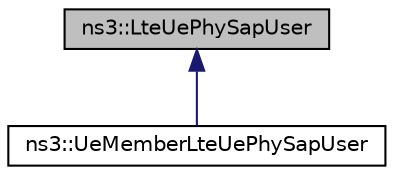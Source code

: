 digraph "ns3::LteUePhySapUser"
{
 // LATEX_PDF_SIZE
  edge [fontname="Helvetica",fontsize="10",labelfontname="Helvetica",labelfontsize="10"];
  node [fontname="Helvetica",fontsize="10",shape=record];
  Node1 [label="ns3::LteUePhySapUser",height=0.2,width=0.4,color="black", fillcolor="grey75", style="filled", fontcolor="black",tooltip="Service Access Point (SAP) offered by the PHY to the MAC."];
  Node1 -> Node2 [dir="back",color="midnightblue",fontsize="10",style="solid",fontname="Helvetica"];
  Node2 [label="ns3::UeMemberLteUePhySapUser",height=0.2,width=0.4,color="black", fillcolor="white", style="filled",URL="$classns3_1_1_ue_member_lte_ue_phy_sap_user.html",tooltip="UeMemberLteUePhySapUser."];
}

